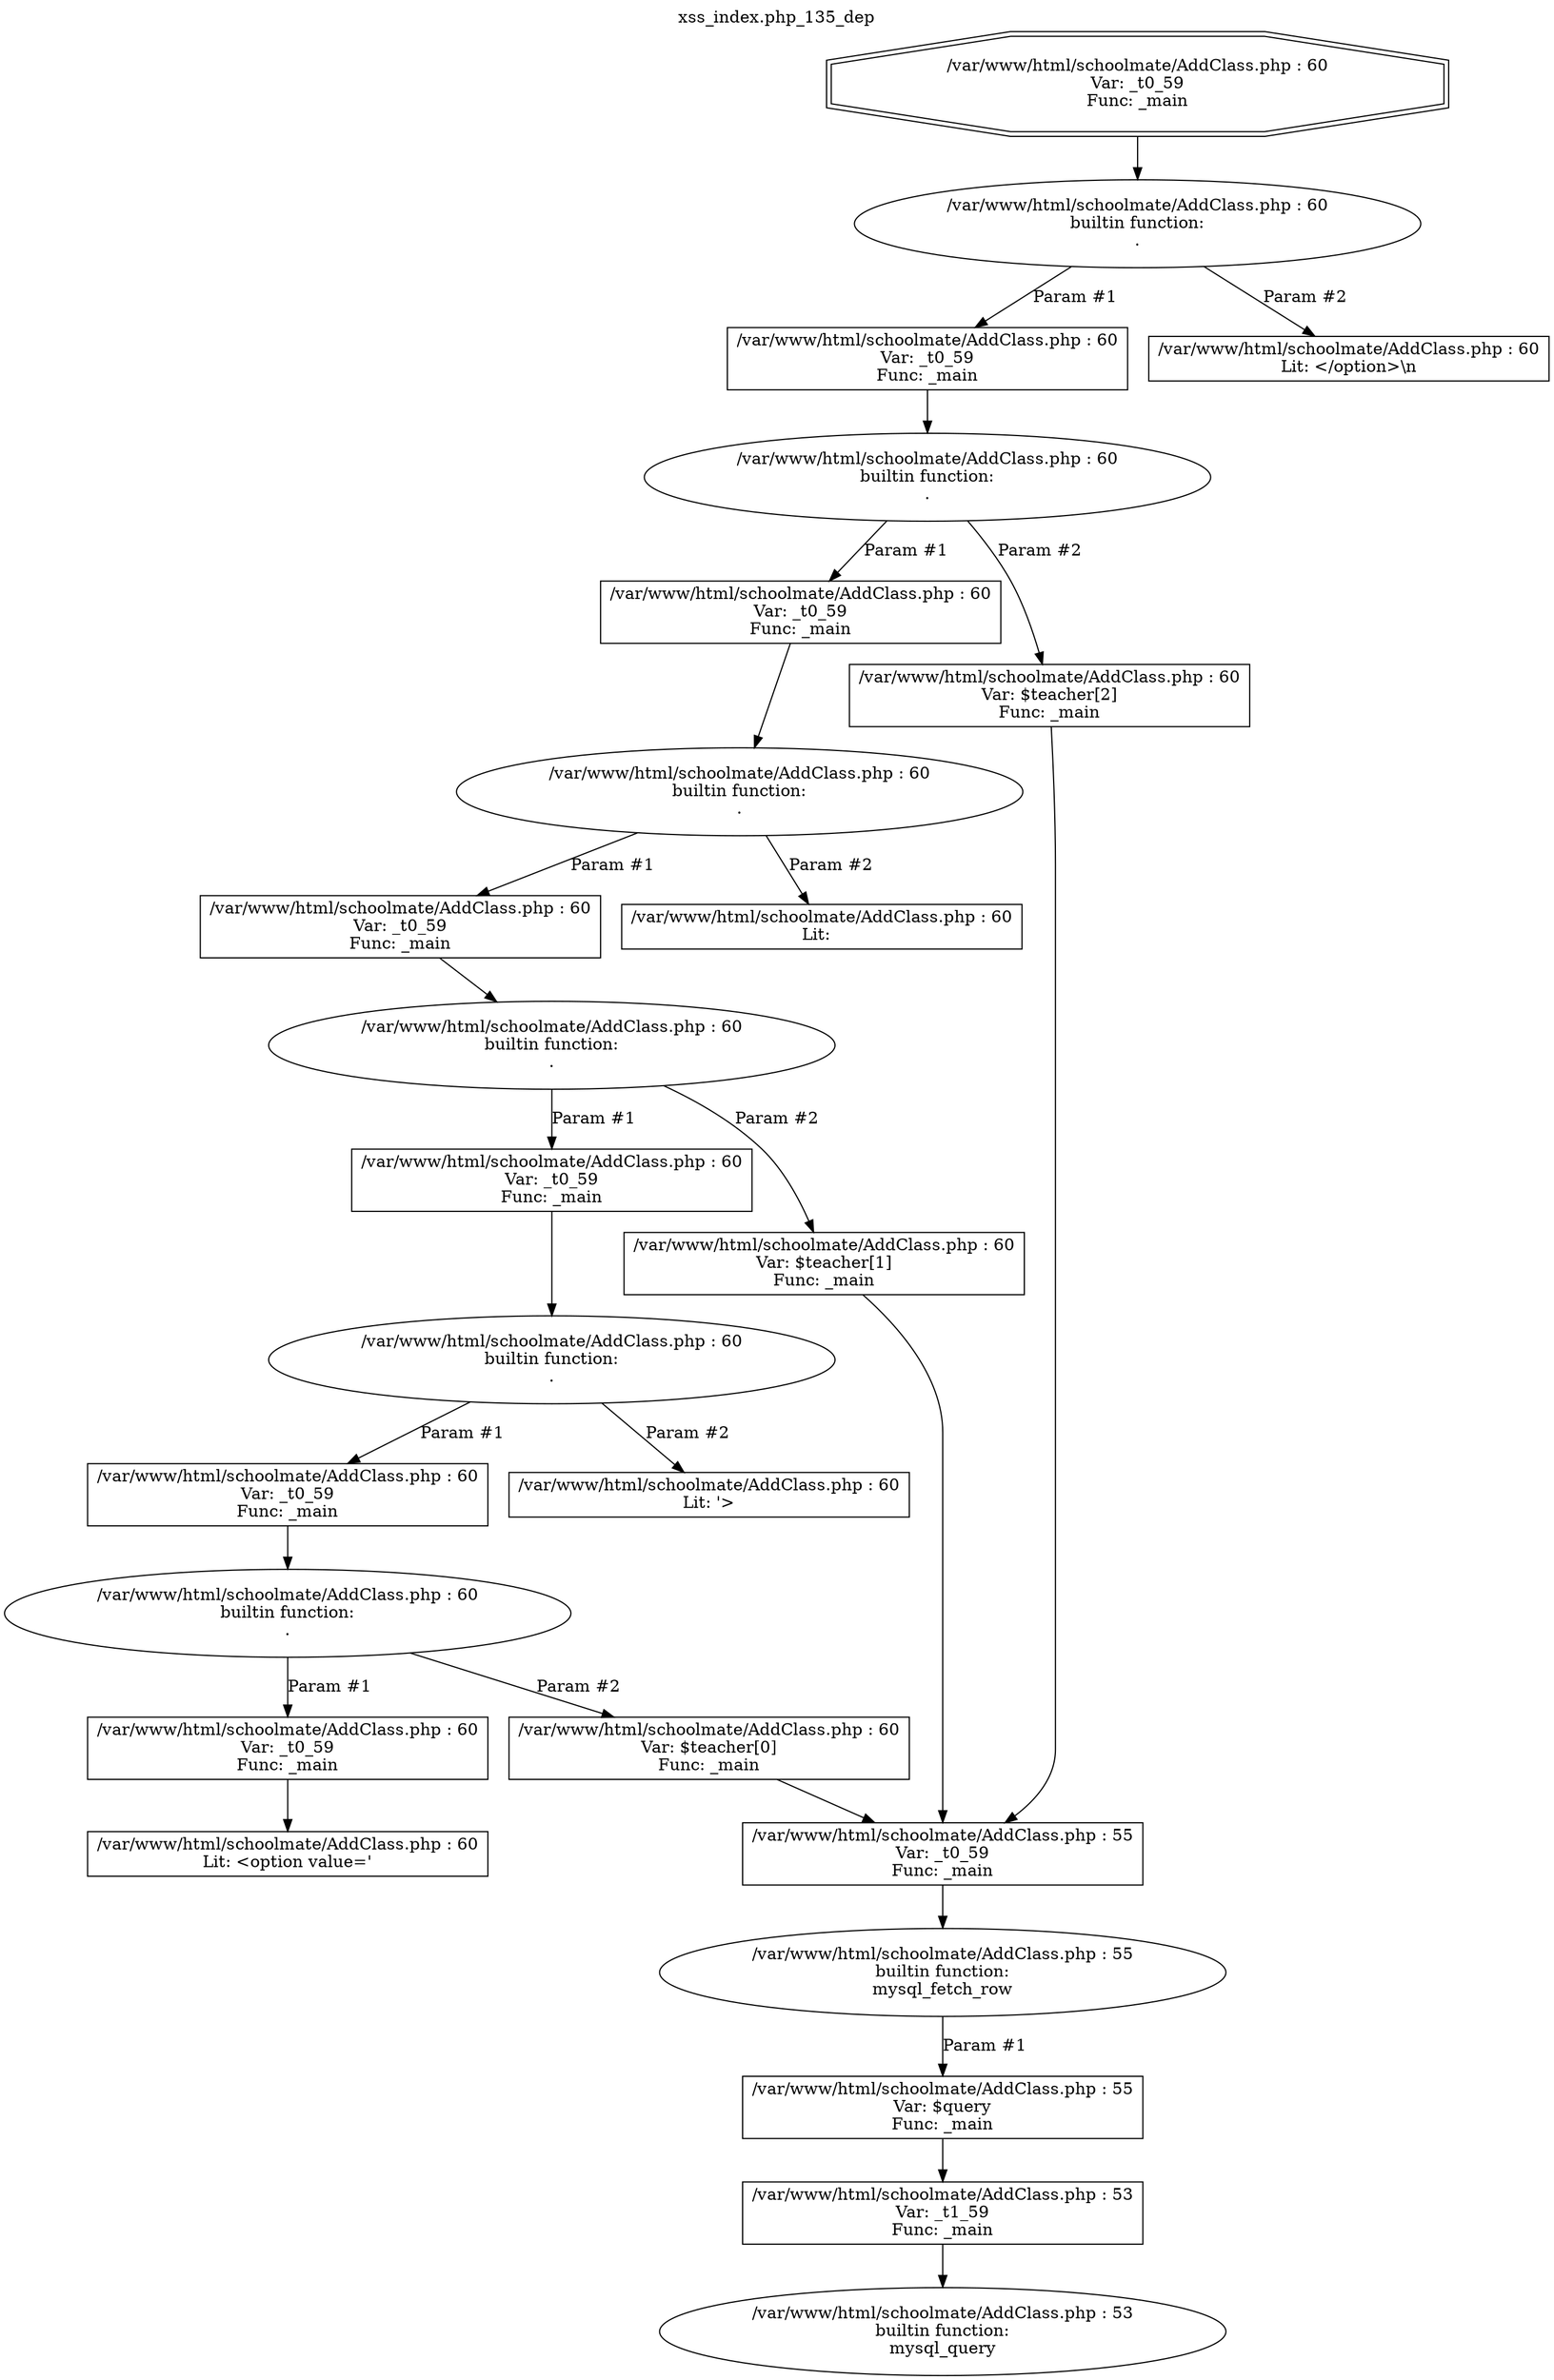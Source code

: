 digraph cfg {
  label="xss_index.php_135_dep";
  labelloc=t;
  n1 [shape=doubleoctagon, label="/var/www/html/schoolmate/AddClass.php : 60\nVar: _t0_59\nFunc: _main\n"];
  n2 [shape=ellipse, label="/var/www/html/schoolmate/AddClass.php : 60\nbuiltin function:\n.\n"];
  n3 [shape=box, label="/var/www/html/schoolmate/AddClass.php : 60\nVar: _t0_59\nFunc: _main\n"];
  n4 [shape=ellipse, label="/var/www/html/schoolmate/AddClass.php : 60\nbuiltin function:\n.\n"];
  n5 [shape=box, label="/var/www/html/schoolmate/AddClass.php : 60\nVar: _t0_59\nFunc: _main\n"];
  n6 [shape=ellipse, label="/var/www/html/schoolmate/AddClass.php : 60\nbuiltin function:\n.\n"];
  n7 [shape=box, label="/var/www/html/schoolmate/AddClass.php : 60\nVar: _t0_59\nFunc: _main\n"];
  n8 [shape=ellipse, label="/var/www/html/schoolmate/AddClass.php : 60\nbuiltin function:\n.\n"];
  n9 [shape=box, label="/var/www/html/schoolmate/AddClass.php : 60\nVar: _t0_59\nFunc: _main\n"];
  n10 [shape=ellipse, label="/var/www/html/schoolmate/AddClass.php : 60\nbuiltin function:\n.\n"];
  n11 [shape=box, label="/var/www/html/schoolmate/AddClass.php : 60\nVar: _t0_59\nFunc: _main\n"];
  n12 [shape=ellipse, label="/var/www/html/schoolmate/AddClass.php : 60\nbuiltin function:\n.\n"];
  n13 [shape=box, label="/var/www/html/schoolmate/AddClass.php : 60\nVar: _t0_59\nFunc: _main\n"];
  n14 [shape=box, label="/var/www/html/schoolmate/AddClass.php : 60\nLit: <option value='\n"];
  n15 [shape=box, label="/var/www/html/schoolmate/AddClass.php : 60\nVar: $teacher[0]\nFunc: _main\n"];
  n16 [shape=box, label="/var/www/html/schoolmate/AddClass.php : 55\nVar: _t0_59\nFunc: _main\n"];
  n17 [shape=ellipse, label="/var/www/html/schoolmate/AddClass.php : 55\nbuiltin function:\nmysql_fetch_row\n"];
  n18 [shape=box, label="/var/www/html/schoolmate/AddClass.php : 55\nVar: $query\nFunc: _main\n"];
  n19 [shape=box, label="/var/www/html/schoolmate/AddClass.php : 53\nVar: _t1_59\nFunc: _main\n"];
  n20 [shape=ellipse, label="/var/www/html/schoolmate/AddClass.php : 53\nbuiltin function:\nmysql_query\n"];
  n21 [shape=box, label="/var/www/html/schoolmate/AddClass.php : 60\nLit: '>\n"];
  n22 [shape=box, label="/var/www/html/schoolmate/AddClass.php : 60\nVar: $teacher[1]\nFunc: _main\n"];
  n23 [shape=box, label="/var/www/html/schoolmate/AddClass.php : 60\nLit:  \n"];
  n24 [shape=box, label="/var/www/html/schoolmate/AddClass.php : 60\nVar: $teacher[2]\nFunc: _main\n"];
  n25 [shape=box, label="/var/www/html/schoolmate/AddClass.php : 60\nLit: </option>\\n\n"];
  n1 -> n2;
  n3 -> n4;
  n5 -> n6;
  n7 -> n8;
  n9 -> n10;
  n11 -> n12;
  n13 -> n14;
  n12 -> n13[label="Param #1"];
  n12 -> n15[label="Param #2"];
  n16 -> n17;
  n19 -> n20;
  n18 -> n19;
  n17 -> n18[label="Param #1"];
  n15 -> n16;
  n10 -> n11[label="Param #1"];
  n10 -> n21[label="Param #2"];
  n8 -> n9[label="Param #1"];
  n8 -> n22[label="Param #2"];
  n22 -> n16;
  n6 -> n7[label="Param #1"];
  n6 -> n23[label="Param #2"];
  n4 -> n5[label="Param #1"];
  n4 -> n24[label="Param #2"];
  n24 -> n16;
  n2 -> n3[label="Param #1"];
  n2 -> n25[label="Param #2"];
}
